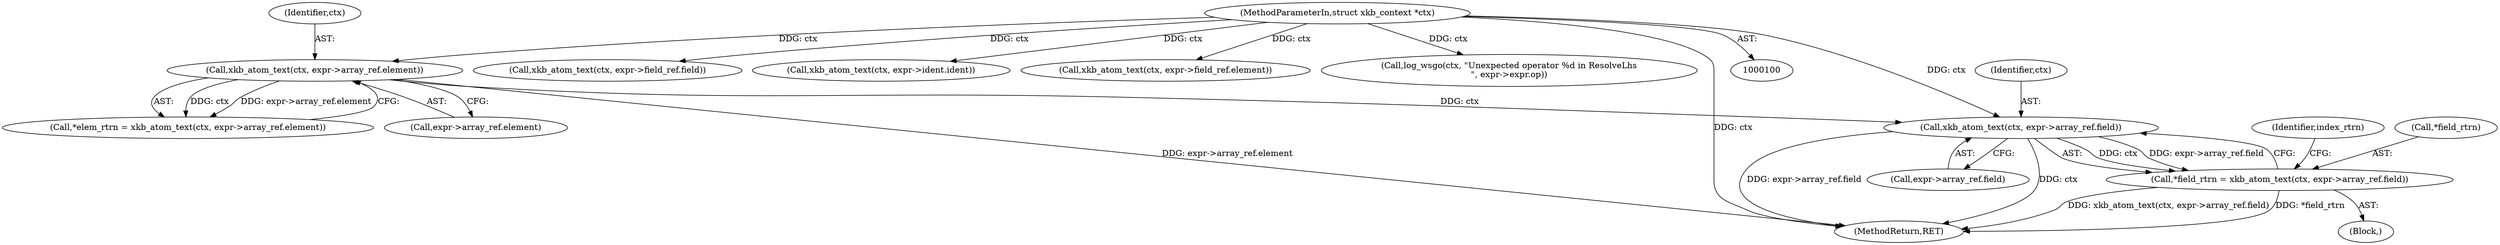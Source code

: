 digraph "0_libxkbcommon_38e1766bc6e20108948aec8a0b222a4bad0254e9@pointer" {
"1000179" [label="(Call,xkb_atom_text(ctx, expr->array_ref.field))"];
"1000169" [label="(Call,xkb_atom_text(ctx, expr->array_ref.element))"];
"1000101" [label="(MethodParameterIn,struct xkb_context *ctx)"];
"1000176" [label="(Call,*field_rtrn = xkb_atom_text(ctx, expr->array_ref.field))"];
"1000166" [label="(Call,*elem_rtrn = xkb_atom_text(ctx, expr->array_ref.element))"];
"1000181" [label="(Call,expr->array_ref.field)"];
"1000101" [label="(MethodParameterIn,struct xkb_context *ctx)"];
"1000152" [label="(Call,xkb_atom_text(ctx, expr->field_ref.field))"];
"1000177" [label="(Call,*field_rtrn)"];
"1000171" [label="(Call,expr->array_ref.element)"];
"1000188" [label="(Identifier,index_rtrn)"];
"1000122" [label="(Call,xkb_atom_text(ctx, expr->ident.ident))"];
"1000176" [label="(Call,*field_rtrn = xkb_atom_text(ctx, expr->array_ref.field))"];
"1000170" [label="(Identifier,ctx)"];
"1000169" [label="(Call,xkb_atom_text(ctx, expr->array_ref.element))"];
"1000142" [label="(Call,xkb_atom_text(ctx, expr->field_ref.element))"];
"1000198" [label="(Call,log_wsgo(ctx, \"Unexpected operator %d in ResolveLhs\n\", expr->expr.op))"];
"1000113" [label="(Block,)"];
"1000179" [label="(Call,xkb_atom_text(ctx, expr->array_ref.field))"];
"1000208" [label="(MethodReturn,RET)"];
"1000180" [label="(Identifier,ctx)"];
"1000179" -> "1000176"  [label="AST: "];
"1000179" -> "1000181"  [label="CFG: "];
"1000180" -> "1000179"  [label="AST: "];
"1000181" -> "1000179"  [label="AST: "];
"1000176" -> "1000179"  [label="CFG: "];
"1000179" -> "1000208"  [label="DDG: expr->array_ref.field"];
"1000179" -> "1000208"  [label="DDG: ctx"];
"1000179" -> "1000176"  [label="DDG: ctx"];
"1000179" -> "1000176"  [label="DDG: expr->array_ref.field"];
"1000169" -> "1000179"  [label="DDG: ctx"];
"1000101" -> "1000179"  [label="DDG: ctx"];
"1000169" -> "1000166"  [label="AST: "];
"1000169" -> "1000171"  [label="CFG: "];
"1000170" -> "1000169"  [label="AST: "];
"1000171" -> "1000169"  [label="AST: "];
"1000166" -> "1000169"  [label="CFG: "];
"1000169" -> "1000208"  [label="DDG: expr->array_ref.element"];
"1000169" -> "1000166"  [label="DDG: ctx"];
"1000169" -> "1000166"  [label="DDG: expr->array_ref.element"];
"1000101" -> "1000169"  [label="DDG: ctx"];
"1000101" -> "1000100"  [label="AST: "];
"1000101" -> "1000208"  [label="DDG: ctx"];
"1000101" -> "1000122"  [label="DDG: ctx"];
"1000101" -> "1000142"  [label="DDG: ctx"];
"1000101" -> "1000152"  [label="DDG: ctx"];
"1000101" -> "1000198"  [label="DDG: ctx"];
"1000176" -> "1000113"  [label="AST: "];
"1000177" -> "1000176"  [label="AST: "];
"1000188" -> "1000176"  [label="CFG: "];
"1000176" -> "1000208"  [label="DDG: xkb_atom_text(ctx, expr->array_ref.field)"];
"1000176" -> "1000208"  [label="DDG: *field_rtrn"];
}
